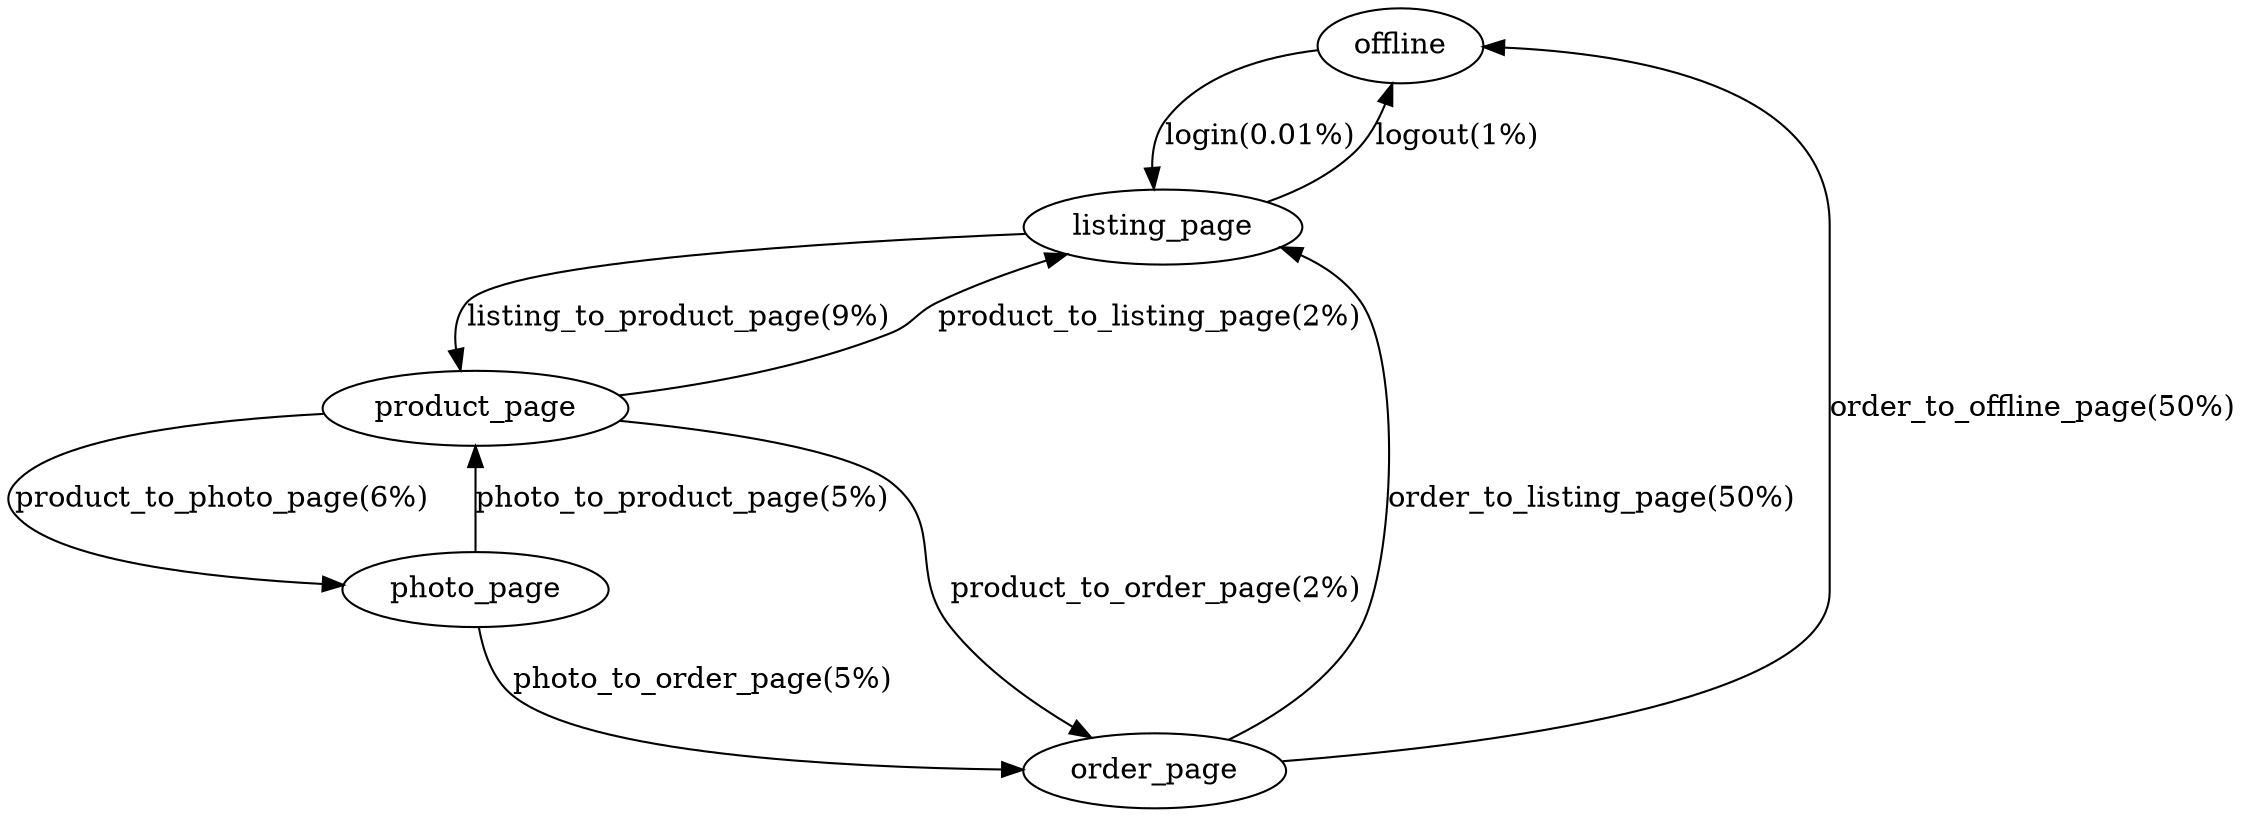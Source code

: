 digraph G {
    offline -> listing_page [ label="login(0.01%)" ];
    listing_page -> offline [ label="logout(1%)" ];
    listing_page -> product_page [ label="listing_to_product_page(9%)" ];
    product_page -> listing_page [ label="product_to_listing_page(2%)" ];
    product_page -> photo_page [ label="product_to_photo_page(6%)" ];
    product_page -> order_page [ label="product_to_order_page(2%)" ];
    photo_page -> product_page [ label="photo_to_product_page(5%)" ];
    photo_page -> order_page [ label="photo_to_order_page(5%)" ];
    order_page -> listing_page [ label="order_to_listing_page(50%)" ];
    order_page -> offline [ label="order_to_offline_page(50%)" ];
}